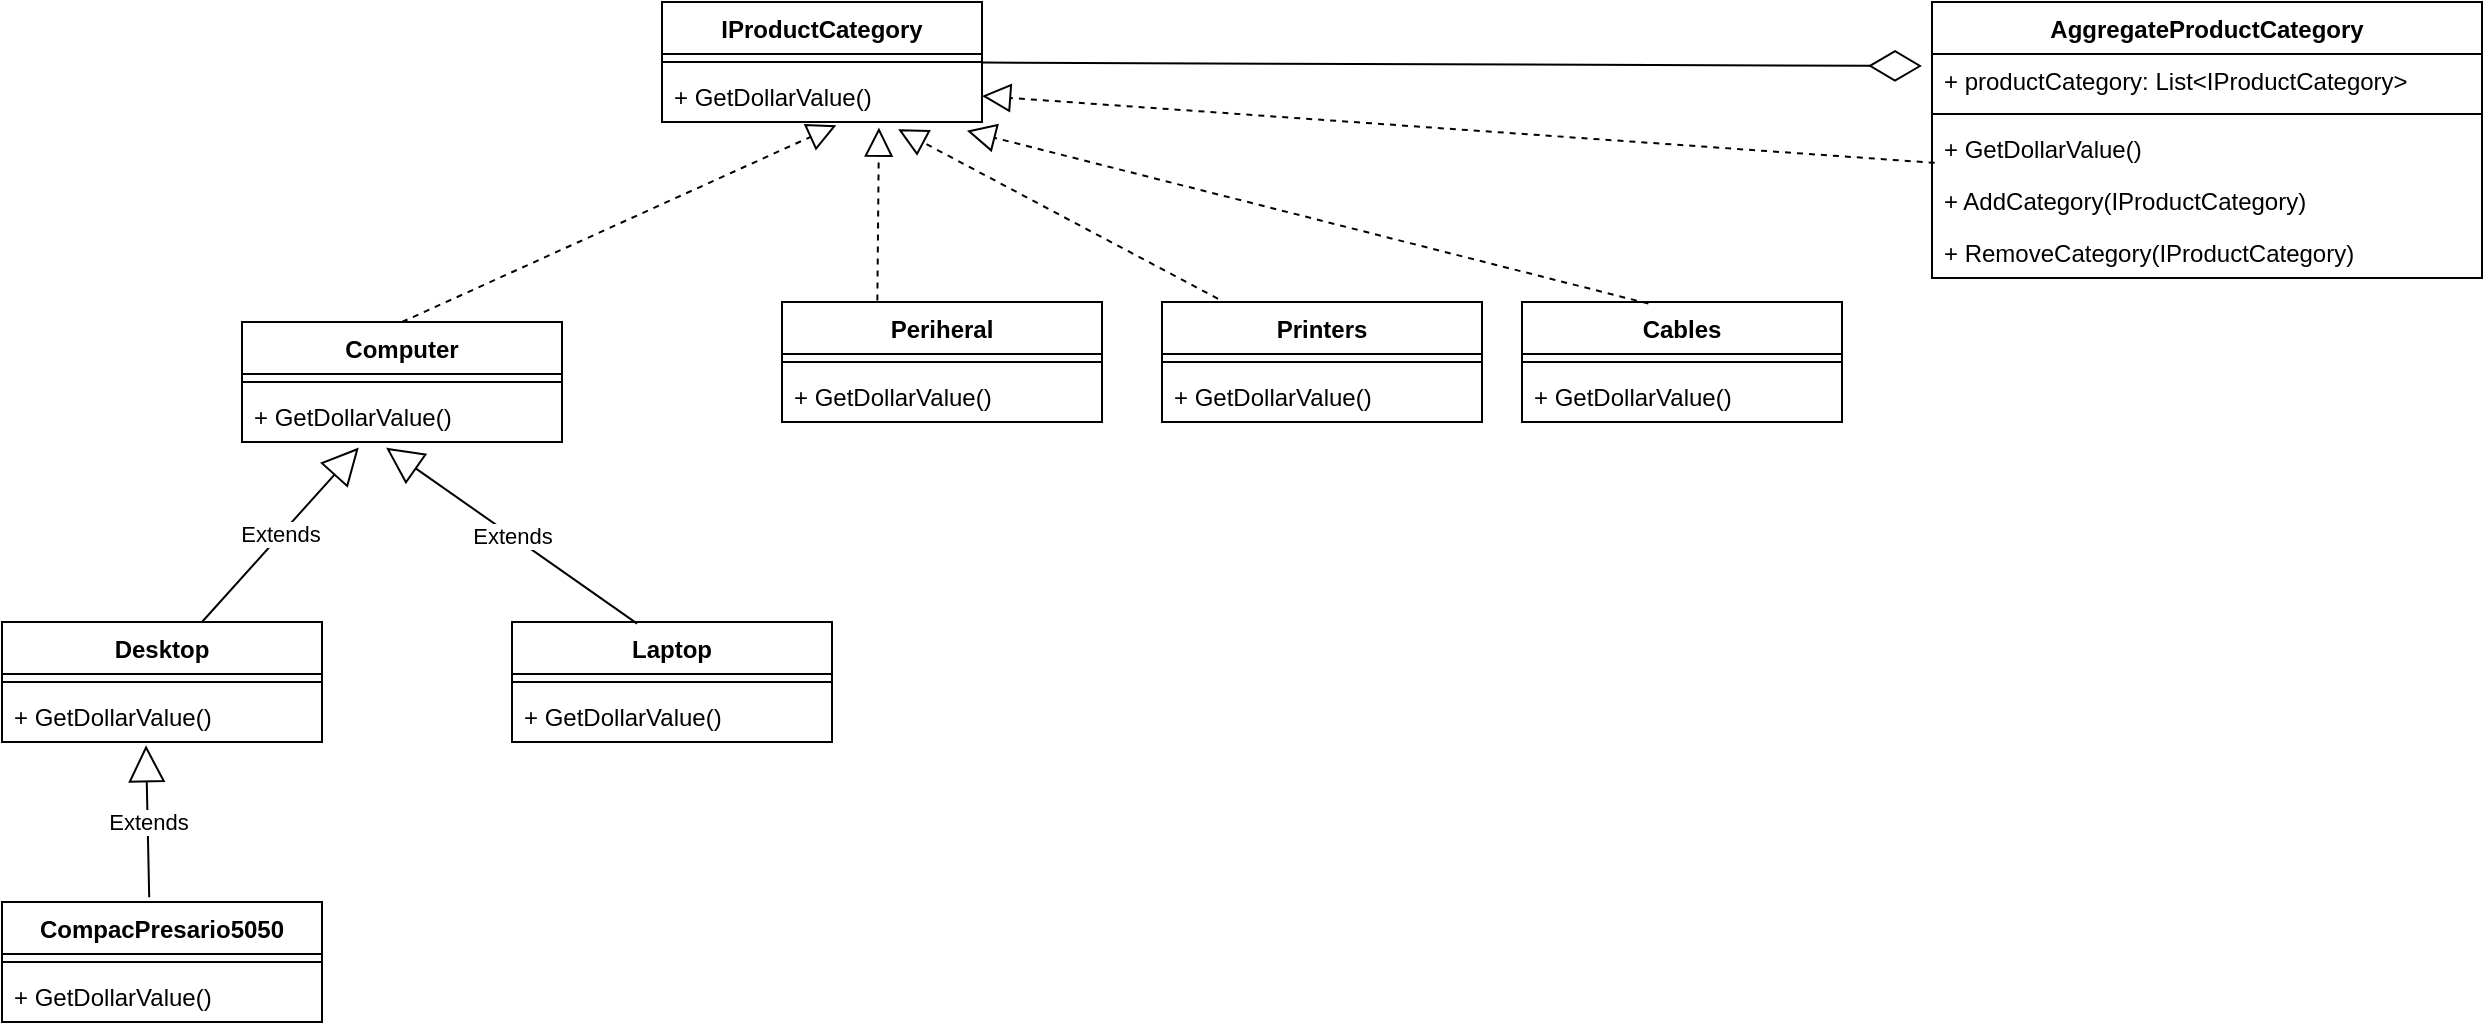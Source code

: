 <mxfile version="14.9.6" type="device"><diagram id="NLA2U5HaBkpHJCPgoV4u" name="Page-1"><mxGraphModel dx="1278" dy="607" grid="1" gridSize="10" guides="1" tooltips="1" connect="1" arrows="1" fold="1" page="1" pageScale="1" pageWidth="850" pageHeight="1100" math="0" shadow="0"><root><mxCell id="0"/><mxCell id="1" parent="0"/><mxCell id="vObKxQSoK_kdQlCOhgWq-1" value="IProductCategory" style="swimlane;fontStyle=1;align=center;verticalAlign=top;childLayout=stackLayout;horizontal=1;startSize=26;horizontalStack=0;resizeParent=1;resizeParentMax=0;resizeLast=0;collapsible=1;marginBottom=0;" vertex="1" parent="1"><mxGeometry x="420" y="80" width="160" height="60" as="geometry"/></mxCell><mxCell id="vObKxQSoK_kdQlCOhgWq-3" value="" style="line;strokeWidth=1;fillColor=none;align=left;verticalAlign=middle;spacingTop=-1;spacingLeft=3;spacingRight=3;rotatable=0;labelPosition=right;points=[];portConstraint=eastwest;" vertex="1" parent="vObKxQSoK_kdQlCOhgWq-1"><mxGeometry y="26" width="160" height="8" as="geometry"/></mxCell><mxCell id="vObKxQSoK_kdQlCOhgWq-4" value="+ GetDollarValue()" style="text;strokeColor=none;fillColor=none;align=left;verticalAlign=top;spacingLeft=4;spacingRight=4;overflow=hidden;rotatable=0;points=[[0,0.5],[1,0.5]];portConstraint=eastwest;" vertex="1" parent="vObKxQSoK_kdQlCOhgWq-1"><mxGeometry y="34" width="160" height="26" as="geometry"/></mxCell><mxCell id="vObKxQSoK_kdQlCOhgWq-5" value="Computer" style="swimlane;fontStyle=1;align=center;verticalAlign=top;childLayout=stackLayout;horizontal=1;startSize=26;horizontalStack=0;resizeParent=1;resizeParentMax=0;resizeLast=0;collapsible=1;marginBottom=0;" vertex="1" parent="1"><mxGeometry x="210" y="240" width="160" height="60" as="geometry"/></mxCell><mxCell id="vObKxQSoK_kdQlCOhgWq-7" value="" style="line;strokeWidth=1;fillColor=none;align=left;verticalAlign=middle;spacingTop=-1;spacingLeft=3;spacingRight=3;rotatable=0;labelPosition=right;points=[];portConstraint=eastwest;" vertex="1" parent="vObKxQSoK_kdQlCOhgWq-5"><mxGeometry y="26" width="160" height="8" as="geometry"/></mxCell><mxCell id="vObKxQSoK_kdQlCOhgWq-8" value="+ GetDollarValue()" style="text;strokeColor=none;fillColor=none;align=left;verticalAlign=top;spacingLeft=4;spacingRight=4;overflow=hidden;rotatable=0;points=[[0,0.5],[1,0.5]];portConstraint=eastwest;" vertex="1" parent="vObKxQSoK_kdQlCOhgWq-5"><mxGeometry y="34" width="160" height="26" as="geometry"/></mxCell><mxCell id="vObKxQSoK_kdQlCOhgWq-9" value="Desktop" style="swimlane;fontStyle=1;align=center;verticalAlign=top;childLayout=stackLayout;horizontal=1;startSize=26;horizontalStack=0;resizeParent=1;resizeParentMax=0;resizeLast=0;collapsible=1;marginBottom=0;" vertex="1" parent="1"><mxGeometry x="90" y="390" width="160" height="60" as="geometry"/></mxCell><mxCell id="vObKxQSoK_kdQlCOhgWq-11" value="" style="line;strokeWidth=1;fillColor=none;align=left;verticalAlign=middle;spacingTop=-1;spacingLeft=3;spacingRight=3;rotatable=0;labelPosition=right;points=[];portConstraint=eastwest;" vertex="1" parent="vObKxQSoK_kdQlCOhgWq-9"><mxGeometry y="26" width="160" height="8" as="geometry"/></mxCell><mxCell id="vObKxQSoK_kdQlCOhgWq-12" value="+ GetDollarValue()" style="text;strokeColor=none;fillColor=none;align=left;verticalAlign=top;spacingLeft=4;spacingRight=4;overflow=hidden;rotatable=0;points=[[0,0.5],[1,0.5]];portConstraint=eastwest;" vertex="1" parent="vObKxQSoK_kdQlCOhgWq-9"><mxGeometry y="34" width="160" height="26" as="geometry"/></mxCell><mxCell id="vObKxQSoK_kdQlCOhgWq-13" value="Laptop" style="swimlane;fontStyle=1;align=center;verticalAlign=top;childLayout=stackLayout;horizontal=1;startSize=26;horizontalStack=0;resizeParent=1;resizeParentMax=0;resizeLast=0;collapsible=1;marginBottom=0;" vertex="1" parent="1"><mxGeometry x="345" y="390" width="160" height="60" as="geometry"/></mxCell><mxCell id="vObKxQSoK_kdQlCOhgWq-15" value="" style="line;strokeWidth=1;fillColor=none;align=left;verticalAlign=middle;spacingTop=-1;spacingLeft=3;spacingRight=3;rotatable=0;labelPosition=right;points=[];portConstraint=eastwest;" vertex="1" parent="vObKxQSoK_kdQlCOhgWq-13"><mxGeometry y="26" width="160" height="8" as="geometry"/></mxCell><mxCell id="vObKxQSoK_kdQlCOhgWq-16" value="+ GetDollarValue()" style="text;strokeColor=none;fillColor=none;align=left;verticalAlign=top;spacingLeft=4;spacingRight=4;overflow=hidden;rotatable=0;points=[[0,0.5],[1,0.5]];portConstraint=eastwest;" vertex="1" parent="vObKxQSoK_kdQlCOhgWq-13"><mxGeometry y="34" width="160" height="26" as="geometry"/></mxCell><mxCell id="vObKxQSoK_kdQlCOhgWq-19" value="" style="endArrow=block;dashed=1;endFill=0;endSize=12;html=1;exitX=0.5;exitY=0;exitDx=0;exitDy=0;entryX=0.545;entryY=1.062;entryDx=0;entryDy=0;entryPerimeter=0;" edge="1" parent="1" source="vObKxQSoK_kdQlCOhgWq-5" target="vObKxQSoK_kdQlCOhgWq-4"><mxGeometry width="160" relative="1" as="geometry"><mxPoint x="204.8" y="398.86" as="sourcePoint"/><mxPoint x="290.08" y="314.004" as="targetPoint"/></mxGeometry></mxCell><mxCell id="vObKxQSoK_kdQlCOhgWq-20" value="Periheral" style="swimlane;fontStyle=1;align=center;verticalAlign=top;childLayout=stackLayout;horizontal=1;startSize=26;horizontalStack=0;resizeParent=1;resizeParentMax=0;resizeLast=0;collapsible=1;marginBottom=0;" vertex="1" parent="1"><mxGeometry x="480" y="230" width="160" height="60" as="geometry"/></mxCell><mxCell id="vObKxQSoK_kdQlCOhgWq-22" value="" style="line;strokeWidth=1;fillColor=none;align=left;verticalAlign=middle;spacingTop=-1;spacingLeft=3;spacingRight=3;rotatable=0;labelPosition=right;points=[];portConstraint=eastwest;" vertex="1" parent="vObKxQSoK_kdQlCOhgWq-20"><mxGeometry y="26" width="160" height="8" as="geometry"/></mxCell><mxCell id="vObKxQSoK_kdQlCOhgWq-24" value="+ GetDollarValue()" style="text;strokeColor=none;fillColor=none;align=left;verticalAlign=top;spacingLeft=4;spacingRight=4;overflow=hidden;rotatable=0;points=[[0,0.5],[1,0.5]];portConstraint=eastwest;" vertex="1" parent="vObKxQSoK_kdQlCOhgWq-20"><mxGeometry y="34" width="160" height="26" as="geometry"/></mxCell><mxCell id="vObKxQSoK_kdQlCOhgWq-25" value="Printers" style="swimlane;fontStyle=1;align=center;verticalAlign=top;childLayout=stackLayout;horizontal=1;startSize=26;horizontalStack=0;resizeParent=1;resizeParentMax=0;resizeLast=0;collapsible=1;marginBottom=0;" vertex="1" parent="1"><mxGeometry x="670" y="230" width="160" height="60" as="geometry"/></mxCell><mxCell id="vObKxQSoK_kdQlCOhgWq-26" value="" style="line;strokeWidth=1;fillColor=none;align=left;verticalAlign=middle;spacingTop=-1;spacingLeft=3;spacingRight=3;rotatable=0;labelPosition=right;points=[];portConstraint=eastwest;" vertex="1" parent="vObKxQSoK_kdQlCOhgWq-25"><mxGeometry y="26" width="160" height="8" as="geometry"/></mxCell><mxCell id="vObKxQSoK_kdQlCOhgWq-27" value="+ GetDollarValue()" style="text;strokeColor=none;fillColor=none;align=left;verticalAlign=top;spacingLeft=4;spacingRight=4;overflow=hidden;rotatable=0;points=[[0,0.5],[1,0.5]];portConstraint=eastwest;" vertex="1" parent="vObKxQSoK_kdQlCOhgWq-25"><mxGeometry y="34" width="160" height="26" as="geometry"/></mxCell><mxCell id="vObKxQSoK_kdQlCOhgWq-28" value="Cables" style="swimlane;fontStyle=1;align=center;verticalAlign=top;childLayout=stackLayout;horizontal=1;startSize=26;horizontalStack=0;resizeParent=1;resizeParentMax=0;resizeLast=0;collapsible=1;marginBottom=0;" vertex="1" parent="1"><mxGeometry x="850" y="230" width="160" height="60" as="geometry"/></mxCell><mxCell id="vObKxQSoK_kdQlCOhgWq-29" value="" style="line;strokeWidth=1;fillColor=none;align=left;verticalAlign=middle;spacingTop=-1;spacingLeft=3;spacingRight=3;rotatable=0;labelPosition=right;points=[];portConstraint=eastwest;" vertex="1" parent="vObKxQSoK_kdQlCOhgWq-28"><mxGeometry y="26" width="160" height="8" as="geometry"/></mxCell><mxCell id="vObKxQSoK_kdQlCOhgWq-30" value="+ GetDollarValue()" style="text;strokeColor=none;fillColor=none;align=left;verticalAlign=top;spacingLeft=4;spacingRight=4;overflow=hidden;rotatable=0;points=[[0,0.5],[1,0.5]];portConstraint=eastwest;" vertex="1" parent="vObKxQSoK_kdQlCOhgWq-28"><mxGeometry y="34" width="160" height="26" as="geometry"/></mxCell><mxCell id="vObKxQSoK_kdQlCOhgWq-31" value="CompacPresario5050" style="swimlane;fontStyle=1;align=center;verticalAlign=top;childLayout=stackLayout;horizontal=1;startSize=26;horizontalStack=0;resizeParent=1;resizeParentMax=0;resizeLast=0;collapsible=1;marginBottom=0;" vertex="1" parent="1"><mxGeometry x="90" y="530" width="160" height="60" as="geometry"/></mxCell><mxCell id="vObKxQSoK_kdQlCOhgWq-32" value="" style="line;strokeWidth=1;fillColor=none;align=left;verticalAlign=middle;spacingTop=-1;spacingLeft=3;spacingRight=3;rotatable=0;labelPosition=right;points=[];portConstraint=eastwest;" vertex="1" parent="vObKxQSoK_kdQlCOhgWq-31"><mxGeometry y="26" width="160" height="8" as="geometry"/></mxCell><mxCell id="vObKxQSoK_kdQlCOhgWq-33" value="+ GetDollarValue()" style="text;strokeColor=none;fillColor=none;align=left;verticalAlign=top;spacingLeft=4;spacingRight=4;overflow=hidden;rotatable=0;points=[[0,0.5],[1,0.5]];portConstraint=eastwest;" vertex="1" parent="vObKxQSoK_kdQlCOhgWq-31"><mxGeometry y="34" width="160" height="26" as="geometry"/></mxCell><mxCell id="vObKxQSoK_kdQlCOhgWq-35" value="" style="endArrow=block;dashed=1;endFill=0;endSize=12;html=1;exitX=0.298;exitY=-0.013;exitDx=0;exitDy=0;exitPerimeter=0;entryX=0.678;entryY=1.108;entryDx=0;entryDy=0;entryPerimeter=0;" edge="1" parent="1" source="vObKxQSoK_kdQlCOhgWq-20" target="vObKxQSoK_kdQlCOhgWq-4"><mxGeometry width="160" relative="1" as="geometry"><mxPoint x="406.36" y="398.86" as="sourcePoint"/><mxPoint x="320" y="314.004" as="targetPoint"/></mxGeometry></mxCell><mxCell id="vObKxQSoK_kdQlCOhgWq-36" value="" style="endArrow=block;dashed=1;endFill=0;endSize=12;html=1;exitX=0.175;exitY=-0.027;exitDx=0;exitDy=0;exitPerimeter=0;entryX=0.738;entryY=1.138;entryDx=0;entryDy=0;entryPerimeter=0;" edge="1" parent="1" source="vObKxQSoK_kdQlCOhgWq-25" target="vObKxQSoK_kdQlCOhgWq-4"><mxGeometry width="160" relative="1" as="geometry"><mxPoint x="537.68" y="239.22" as="sourcePoint"/><mxPoint x="538.48" y="154.394" as="targetPoint"/></mxGeometry></mxCell><mxCell id="vObKxQSoK_kdQlCOhgWq-37" value="" style="endArrow=block;dashed=1;endFill=0;endSize=12;html=1;exitX=0.395;exitY=0.013;exitDx=0;exitDy=0;exitPerimeter=0;entryX=0.953;entryY=1.169;entryDx=0;entryDy=0;entryPerimeter=0;" edge="1" parent="1" source="vObKxQSoK_kdQlCOhgWq-28" target="vObKxQSoK_kdQlCOhgWq-4"><mxGeometry width="160" relative="1" as="geometry"><mxPoint x="708" y="238.38" as="sourcePoint"/><mxPoint x="548.08" y="153.588" as="targetPoint"/></mxGeometry></mxCell><mxCell id="vObKxQSoK_kdQlCOhgWq-42" value="AggregateProductCategory" style="swimlane;fontStyle=1;align=center;verticalAlign=top;childLayout=stackLayout;horizontal=1;startSize=26;horizontalStack=0;resizeParent=1;resizeParentMax=0;resizeLast=0;collapsible=1;marginBottom=0;" vertex="1" parent="1"><mxGeometry x="1055" y="80" width="275" height="138" as="geometry"/></mxCell><mxCell id="vObKxQSoK_kdQlCOhgWq-43" value="+ productCategory: List&lt;IProductCategory&gt;" style="text;strokeColor=none;fillColor=none;align=left;verticalAlign=top;spacingLeft=4;spacingRight=4;overflow=hidden;rotatable=0;points=[[0,0.5],[1,0.5]];portConstraint=eastwest;" vertex="1" parent="vObKxQSoK_kdQlCOhgWq-42"><mxGeometry y="26" width="275" height="26" as="geometry"/></mxCell><mxCell id="vObKxQSoK_kdQlCOhgWq-44" value="" style="line;strokeWidth=1;fillColor=none;align=left;verticalAlign=middle;spacingTop=-1;spacingLeft=3;spacingRight=3;rotatable=0;labelPosition=right;points=[];portConstraint=eastwest;" vertex="1" parent="vObKxQSoK_kdQlCOhgWq-42"><mxGeometry y="52" width="275" height="8" as="geometry"/></mxCell><mxCell id="vObKxQSoK_kdQlCOhgWq-48" value="+ GetDollarValue()" style="text;strokeColor=none;fillColor=none;align=left;verticalAlign=top;spacingLeft=4;spacingRight=4;overflow=hidden;rotatable=0;points=[[0,0.5],[1,0.5]];portConstraint=eastwest;" vertex="1" parent="vObKxQSoK_kdQlCOhgWq-42"><mxGeometry y="60" width="275" height="26" as="geometry"/></mxCell><mxCell id="vObKxQSoK_kdQlCOhgWq-49" value="+ AddCategory(IProductCategory)" style="text;strokeColor=none;fillColor=none;align=left;verticalAlign=top;spacingLeft=4;spacingRight=4;overflow=hidden;rotatable=0;points=[[0,0.5],[1,0.5]];portConstraint=eastwest;" vertex="1" parent="vObKxQSoK_kdQlCOhgWq-42"><mxGeometry y="86" width="275" height="26" as="geometry"/></mxCell><mxCell id="vObKxQSoK_kdQlCOhgWq-50" value="+ RemoveCategory(IProductCategory)" style="text;strokeColor=none;fillColor=none;align=left;verticalAlign=top;spacingLeft=4;spacingRight=4;overflow=hidden;rotatable=0;points=[[0,0.5],[1,0.5]];portConstraint=eastwest;" vertex="1" parent="vObKxQSoK_kdQlCOhgWq-42"><mxGeometry y="112" width="275" height="26" as="geometry"/></mxCell><mxCell id="vObKxQSoK_kdQlCOhgWq-46" value="" style="endArrow=block;dashed=1;endFill=0;endSize=12;html=1;exitX=0.006;exitY=0.785;exitDx=0;exitDy=0;exitPerimeter=0;entryX=1;entryY=0.5;entryDx=0;entryDy=0;" edge="1" parent="1" target="vObKxQSoK_kdQlCOhgWq-4"><mxGeometry width="160" relative="1" as="geometry"><mxPoint x="1056.32" y="160.41" as="sourcePoint"/><mxPoint x="582.48" y="154.394" as="targetPoint"/></mxGeometry></mxCell><mxCell id="vObKxQSoK_kdQlCOhgWq-47" value="" style="endArrow=diamondThin;endFill=0;endSize=24;html=1;" edge="1" parent="1" source="vObKxQSoK_kdQlCOhgWq-1"><mxGeometry width="160" relative="1" as="geometry"><mxPoint x="580" y="100" as="sourcePoint"/><mxPoint x="1050" y="112" as="targetPoint"/></mxGeometry></mxCell><mxCell id="vObKxQSoK_kdQlCOhgWq-52" value="Extends" style="endArrow=block;endSize=16;endFill=0;html=1;exitX=0.46;exitY=-0.04;exitDx=0;exitDy=0;exitPerimeter=0;entryX=0.45;entryY=1.062;entryDx=0;entryDy=0;entryPerimeter=0;" edge="1" parent="1" source="vObKxQSoK_kdQlCOhgWq-31" target="vObKxQSoK_kdQlCOhgWq-12"><mxGeometry width="160" relative="1" as="geometry"><mxPoint x="640" y="350" as="sourcePoint"/><mxPoint x="800" y="350" as="targetPoint"/></mxGeometry></mxCell><mxCell id="vObKxQSoK_kdQlCOhgWq-54" value="Extends" style="endArrow=block;endSize=16;endFill=0;html=1;exitX=0.625;exitY=0;exitDx=0;exitDy=0;exitPerimeter=0;entryX=0.365;entryY=1.108;entryDx=0;entryDy=0;entryPerimeter=0;" edge="1" parent="1" source="vObKxQSoK_kdQlCOhgWq-9" target="vObKxQSoK_kdQlCOhgWq-8"><mxGeometry width="160" relative="1" as="geometry"><mxPoint x="261.6" y="365.99" as="sourcePoint"/><mxPoint x="260" y="290.002" as="targetPoint"/></mxGeometry></mxCell><mxCell id="vObKxQSoK_kdQlCOhgWq-55" value="Extends" style="endArrow=block;endSize=16;endFill=0;html=1;exitX=0.391;exitY=0.013;exitDx=0;exitDy=0;exitPerimeter=0;entryX=0.45;entryY=1.108;entryDx=0;entryDy=0;entryPerimeter=0;" edge="1" parent="1" source="vObKxQSoK_kdQlCOhgWq-13" target="vObKxQSoK_kdQlCOhgWq-8"><mxGeometry width="160" relative="1" as="geometry"><mxPoint x="200" y="400" as="sourcePoint"/><mxPoint x="278.4" y="312.808" as="targetPoint"/></mxGeometry></mxCell></root></mxGraphModel></diagram></mxfile>